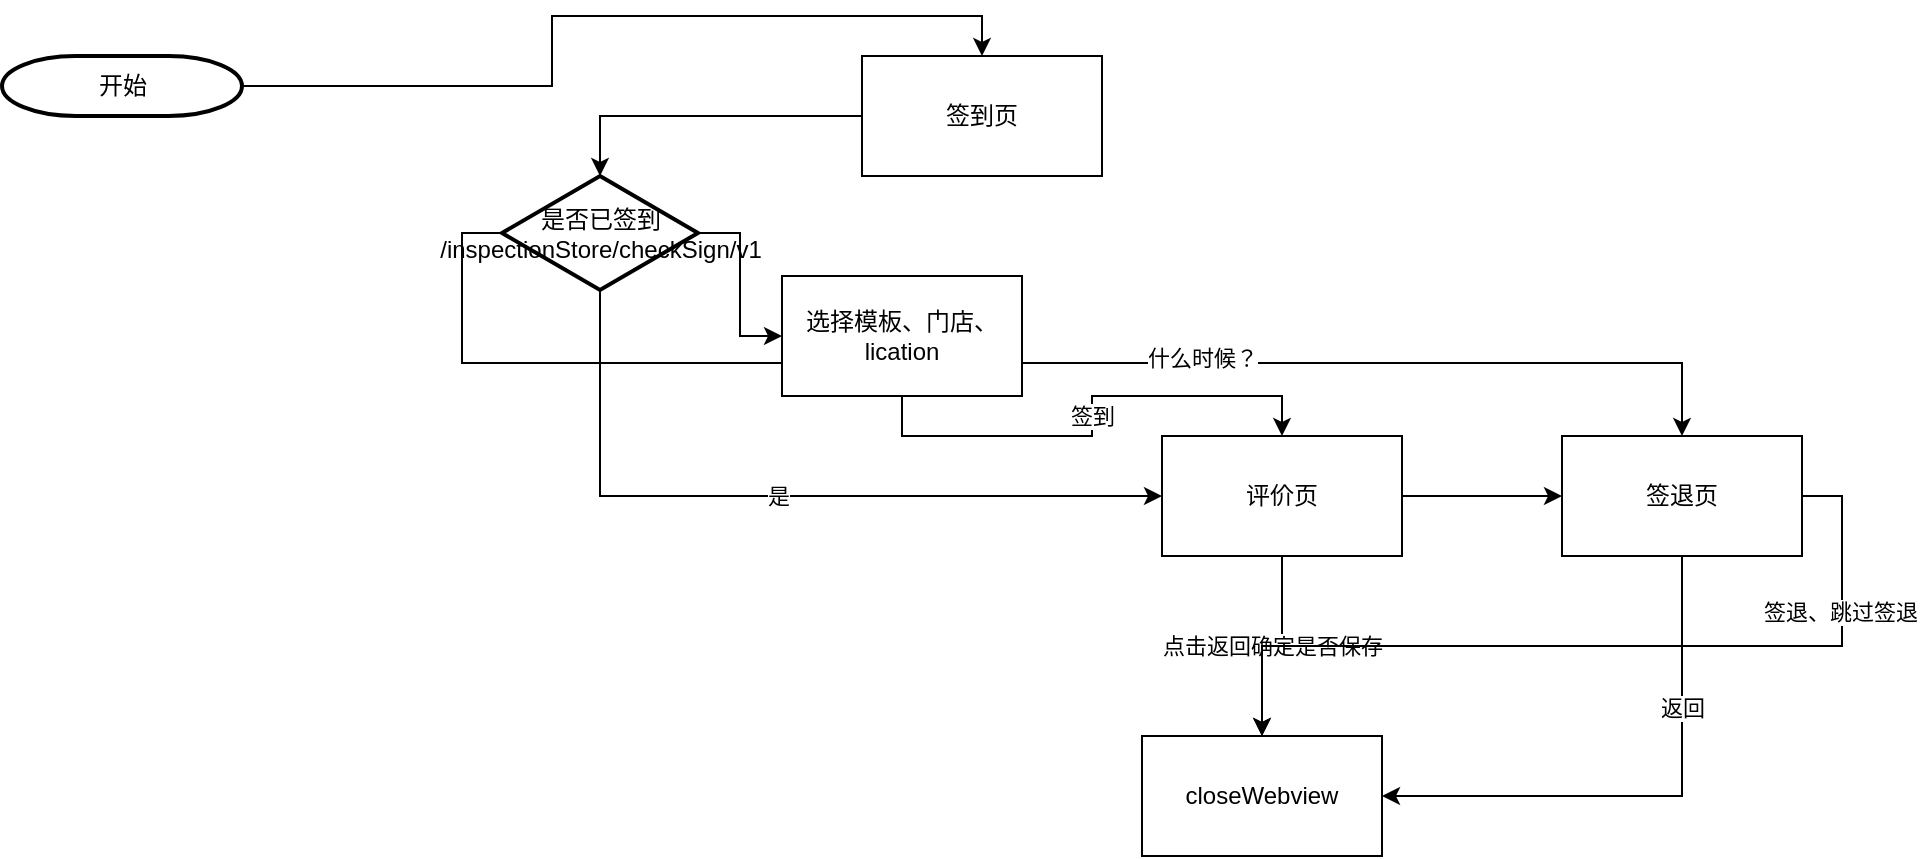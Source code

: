 <mxfile version="15.7.0" type="github">
  <diagram id="6a731a19-8d31-9384-78a2-239565b7b9f0" name="Page-1">
    <mxGraphModel dx="1422" dy="762" grid="1" gridSize="10" guides="1" tooltips="1" connect="1" arrows="1" fold="1" page="1" pageScale="1" pageWidth="1169" pageHeight="827" background="none" math="0" shadow="0">
      <root>
        <mxCell id="0" />
        <mxCell id="1" parent="0" />
        <mxCell id="SC8nzpOb8EhyjS574FwL-61" style="edgeStyle=orthogonalEdgeStyle;rounded=0;orthogonalLoop=1;jettySize=auto;html=1;exitX=1;exitY=0.5;exitDx=0;exitDy=0;exitPerimeter=0;entryX=0.5;entryY=0;entryDx=0;entryDy=0;" edge="1" parent="1" source="2" target="SC8nzpOb8EhyjS574FwL-56">
          <mxGeometry relative="1" as="geometry" />
        </mxCell>
        <mxCell id="2" value="开始" style="shape=mxgraph.flowchart.terminator;strokeWidth=2;gradientColor=none;gradientDirection=north;fontStyle=0;html=1;" parent="1" vertex="1">
          <mxGeometry x="260" y="60" width="120" height="30" as="geometry" />
        </mxCell>
        <mxCell id="SC8nzpOb8EhyjS574FwL-59" value="是" style="edgeStyle=orthogonalEdgeStyle;rounded=0;orthogonalLoop=1;jettySize=auto;html=1;exitX=0.5;exitY=1;exitDx=0;exitDy=0;exitPerimeter=0;entryX=0;entryY=0.5;entryDx=0;entryDy=0;" edge="1" parent="1" source="SC8nzpOb8EhyjS574FwL-55" target="SC8nzpOb8EhyjS574FwL-57">
          <mxGeometry relative="1" as="geometry" />
        </mxCell>
        <mxCell id="SC8nzpOb8EhyjS574FwL-63" style="edgeStyle=orthogonalEdgeStyle;rounded=0;orthogonalLoop=1;jettySize=auto;html=1;exitX=1;exitY=0.5;exitDx=0;exitDy=0;exitPerimeter=0;entryX=0;entryY=0.5;entryDx=0;entryDy=0;" edge="1" parent="1" source="SC8nzpOb8EhyjS574FwL-55" target="SC8nzpOb8EhyjS574FwL-64">
          <mxGeometry relative="1" as="geometry">
            <mxPoint x="920" y="140" as="targetPoint" />
          </mxGeometry>
        </mxCell>
        <mxCell id="SC8nzpOb8EhyjS574FwL-73" value="什么时候？" style="edgeStyle=orthogonalEdgeStyle;rounded=0;orthogonalLoop=1;jettySize=auto;html=1;exitX=0;exitY=0.5;exitDx=0;exitDy=0;exitPerimeter=0;entryX=0.5;entryY=0;entryDx=0;entryDy=0;" edge="1" parent="1" source="SC8nzpOb8EhyjS574FwL-55" target="SC8nzpOb8EhyjS574FwL-69">
          <mxGeometry x="0.244" y="4" relative="1" as="geometry">
            <mxPoint y="1" as="offset" />
          </mxGeometry>
        </mxCell>
        <mxCell id="SC8nzpOb8EhyjS574FwL-55" value="是否已签到&lt;br&gt;/inspectionStore/checkSign/v1" style="shape=mxgraph.flowchart.decision;strokeWidth=2;gradientColor=none;gradientDirection=north;fontStyle=0;html=1;" vertex="1" parent="1">
          <mxGeometry x="510" y="120" width="98" height="57" as="geometry" />
        </mxCell>
        <mxCell id="SC8nzpOb8EhyjS574FwL-62" style="edgeStyle=orthogonalEdgeStyle;rounded=0;orthogonalLoop=1;jettySize=auto;html=1;exitX=0;exitY=0.5;exitDx=0;exitDy=0;entryX=0.5;entryY=0;entryDx=0;entryDy=0;entryPerimeter=0;" edge="1" parent="1" source="SC8nzpOb8EhyjS574FwL-56" target="SC8nzpOb8EhyjS574FwL-55">
          <mxGeometry relative="1" as="geometry" />
        </mxCell>
        <mxCell id="SC8nzpOb8EhyjS574FwL-56" value="签到页" style="rounded=0;whiteSpace=wrap;html=1;" vertex="1" parent="1">
          <mxGeometry x="690" y="60" width="120" height="60" as="geometry" />
        </mxCell>
        <mxCell id="SC8nzpOb8EhyjS574FwL-66" value="点击返回确定是否保存" style="edgeStyle=orthogonalEdgeStyle;rounded=0;orthogonalLoop=1;jettySize=auto;html=1;exitX=0.5;exitY=1;exitDx=0;exitDy=0;entryX=0.5;entryY=0;entryDx=0;entryDy=0;" edge="1" parent="1" source="SC8nzpOb8EhyjS574FwL-57" target="SC8nzpOb8EhyjS574FwL-68">
          <mxGeometry relative="1" as="geometry">
            <mxPoint x="890" y="390" as="targetPoint" />
          </mxGeometry>
        </mxCell>
        <mxCell id="SC8nzpOb8EhyjS574FwL-70" style="edgeStyle=orthogonalEdgeStyle;rounded=0;orthogonalLoop=1;jettySize=auto;html=1;exitX=1;exitY=0.5;exitDx=0;exitDy=0;entryX=0;entryY=0.5;entryDx=0;entryDy=0;" edge="1" parent="1" source="SC8nzpOb8EhyjS574FwL-57" target="SC8nzpOb8EhyjS574FwL-69">
          <mxGeometry relative="1" as="geometry" />
        </mxCell>
        <mxCell id="SC8nzpOb8EhyjS574FwL-57" value="评价页" style="rounded=0;whiteSpace=wrap;html=1;" vertex="1" parent="1">
          <mxGeometry x="840" y="250" width="120" height="60" as="geometry" />
        </mxCell>
        <mxCell id="SC8nzpOb8EhyjS574FwL-65" value="签到" style="edgeStyle=orthogonalEdgeStyle;rounded=0;orthogonalLoop=1;jettySize=auto;html=1;exitX=0.5;exitY=1;exitDx=0;exitDy=0;entryX=0.5;entryY=0;entryDx=0;entryDy=0;" edge="1" parent="1" source="SC8nzpOb8EhyjS574FwL-64" target="SC8nzpOb8EhyjS574FwL-57">
          <mxGeometry relative="1" as="geometry" />
        </mxCell>
        <mxCell id="SC8nzpOb8EhyjS574FwL-64" value="选择模板、门店、lication" style="rounded=0;whiteSpace=wrap;html=1;" vertex="1" parent="1">
          <mxGeometry x="650" y="170" width="120" height="60" as="geometry" />
        </mxCell>
        <mxCell id="SC8nzpOb8EhyjS574FwL-68" value="closeWebview" style="rounded=0;whiteSpace=wrap;html=1;" vertex="1" parent="1">
          <mxGeometry x="830" y="400" width="120" height="60" as="geometry" />
        </mxCell>
        <mxCell id="SC8nzpOb8EhyjS574FwL-71" style="edgeStyle=orthogonalEdgeStyle;rounded=0;orthogonalLoop=1;jettySize=auto;html=1;exitX=0.5;exitY=1;exitDx=0;exitDy=0;entryX=1;entryY=0.5;entryDx=0;entryDy=0;" edge="1" parent="1" source="SC8nzpOb8EhyjS574FwL-69" target="SC8nzpOb8EhyjS574FwL-68">
          <mxGeometry relative="1" as="geometry" />
        </mxCell>
        <mxCell id="SC8nzpOb8EhyjS574FwL-72" value="返回" style="edgeLabel;html=1;align=center;verticalAlign=middle;resizable=0;points=[];" vertex="1" connectable="0" parent="SC8nzpOb8EhyjS574FwL-71">
          <mxGeometry x="-0.437" relative="1" as="geometry">
            <mxPoint as="offset" />
          </mxGeometry>
        </mxCell>
        <mxCell id="SC8nzpOb8EhyjS574FwL-74" style="edgeStyle=orthogonalEdgeStyle;rounded=0;orthogonalLoop=1;jettySize=auto;html=1;exitX=1;exitY=0.5;exitDx=0;exitDy=0;entryX=0.5;entryY=0;entryDx=0;entryDy=0;" edge="1" parent="1" source="SC8nzpOb8EhyjS574FwL-69" target="SC8nzpOb8EhyjS574FwL-68">
          <mxGeometry relative="1" as="geometry">
            <mxPoint x="1220" y="280" as="targetPoint" />
          </mxGeometry>
        </mxCell>
        <mxCell id="SC8nzpOb8EhyjS574FwL-75" value="签退、跳过签退" style="edgeLabel;html=1;align=center;verticalAlign=middle;resizable=0;points=[];" vertex="1" connectable="0" parent="SC8nzpOb8EhyjS574FwL-74">
          <mxGeometry x="-0.637" y="-1" relative="1" as="geometry">
            <mxPoint as="offset" />
          </mxGeometry>
        </mxCell>
        <mxCell id="SC8nzpOb8EhyjS574FwL-69" value="签退页" style="rounded=0;whiteSpace=wrap;html=1;" vertex="1" parent="1">
          <mxGeometry x="1040" y="250" width="120" height="60" as="geometry" />
        </mxCell>
      </root>
    </mxGraphModel>
  </diagram>
</mxfile>
